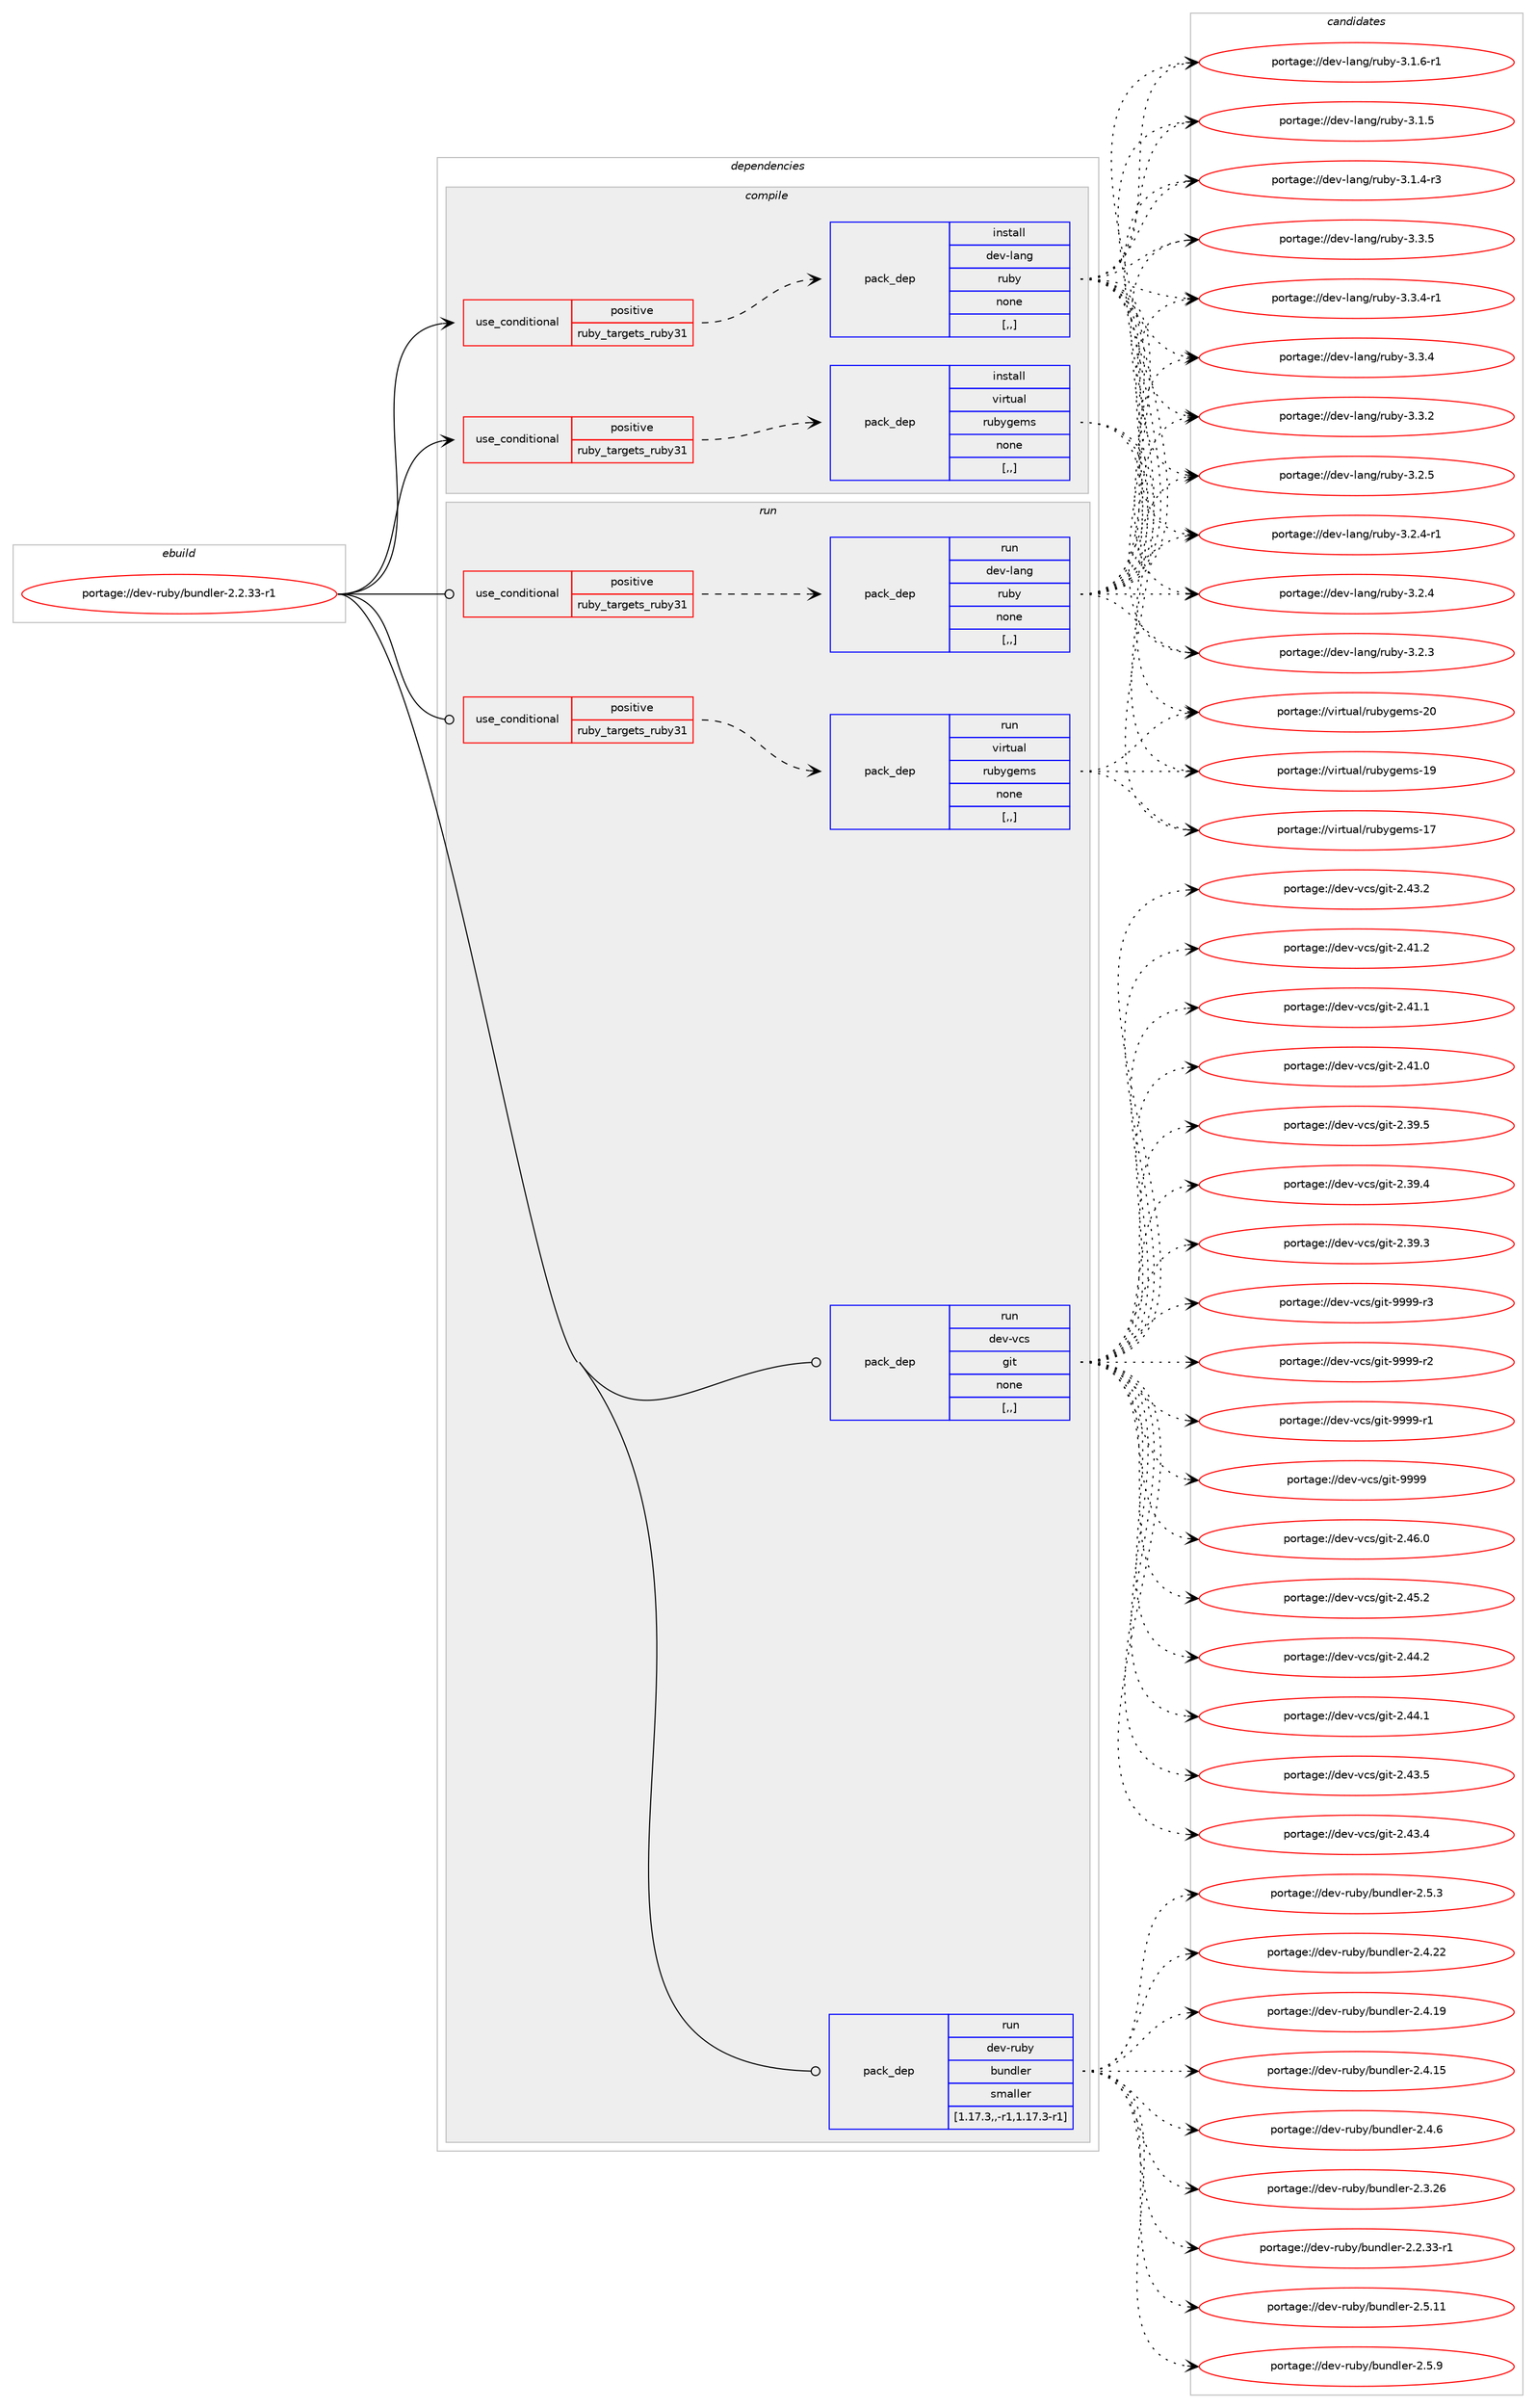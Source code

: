 digraph prolog {

# *************
# Graph options
# *************

newrank=true;
concentrate=true;
compound=true;
graph [rankdir=LR,fontname=Helvetica,fontsize=10,ranksep=1.5];#, ranksep=2.5, nodesep=0.2];
edge  [arrowhead=vee];
node  [fontname=Helvetica,fontsize=10];

# **********
# The ebuild
# **********

subgraph cluster_leftcol {
color=gray;
label=<<i>ebuild</i>>;
id [label="portage://dev-ruby/bundler-2.2.33-r1", color=red, width=4, href="../dev-ruby/bundler-2.2.33-r1.svg"];
}

# ****************
# The dependencies
# ****************

subgraph cluster_midcol {
color=gray;
label=<<i>dependencies</i>>;
subgraph cluster_compile {
fillcolor="#eeeeee";
style=filled;
label=<<i>compile</i>>;
subgraph cond176064 {
dependency674047 [label=<<TABLE BORDER="0" CELLBORDER="1" CELLSPACING="0" CELLPADDING="4"><TR><TD ROWSPAN="3" CELLPADDING="10">use_conditional</TD></TR><TR><TD>positive</TD></TR><TR><TD>ruby_targets_ruby31</TD></TR></TABLE>>, shape=none, color=red];
subgraph pack493098 {
dependency674048 [label=<<TABLE BORDER="0" CELLBORDER="1" CELLSPACING="0" CELLPADDING="4" WIDTH="220"><TR><TD ROWSPAN="6" CELLPADDING="30">pack_dep</TD></TR><TR><TD WIDTH="110">install</TD></TR><TR><TD>dev-lang</TD></TR><TR><TD>ruby</TD></TR><TR><TD>none</TD></TR><TR><TD>[,,]</TD></TR></TABLE>>, shape=none, color=blue];
}
dependency674047:e -> dependency674048:w [weight=20,style="dashed",arrowhead="vee"];
}
id:e -> dependency674047:w [weight=20,style="solid",arrowhead="vee"];
subgraph cond176065 {
dependency674049 [label=<<TABLE BORDER="0" CELLBORDER="1" CELLSPACING="0" CELLPADDING="4"><TR><TD ROWSPAN="3" CELLPADDING="10">use_conditional</TD></TR><TR><TD>positive</TD></TR><TR><TD>ruby_targets_ruby31</TD></TR></TABLE>>, shape=none, color=red];
subgraph pack493099 {
dependency674050 [label=<<TABLE BORDER="0" CELLBORDER="1" CELLSPACING="0" CELLPADDING="4" WIDTH="220"><TR><TD ROWSPAN="6" CELLPADDING="30">pack_dep</TD></TR><TR><TD WIDTH="110">install</TD></TR><TR><TD>virtual</TD></TR><TR><TD>rubygems</TD></TR><TR><TD>none</TD></TR><TR><TD>[,,]</TD></TR></TABLE>>, shape=none, color=blue];
}
dependency674049:e -> dependency674050:w [weight=20,style="dashed",arrowhead="vee"];
}
id:e -> dependency674049:w [weight=20,style="solid",arrowhead="vee"];
}
subgraph cluster_compileandrun {
fillcolor="#eeeeee";
style=filled;
label=<<i>compile and run</i>>;
}
subgraph cluster_run {
fillcolor="#eeeeee";
style=filled;
label=<<i>run</i>>;
subgraph cond176066 {
dependency674051 [label=<<TABLE BORDER="0" CELLBORDER="1" CELLSPACING="0" CELLPADDING="4"><TR><TD ROWSPAN="3" CELLPADDING="10">use_conditional</TD></TR><TR><TD>positive</TD></TR><TR><TD>ruby_targets_ruby31</TD></TR></TABLE>>, shape=none, color=red];
subgraph pack493100 {
dependency674052 [label=<<TABLE BORDER="0" CELLBORDER="1" CELLSPACING="0" CELLPADDING="4" WIDTH="220"><TR><TD ROWSPAN="6" CELLPADDING="30">pack_dep</TD></TR><TR><TD WIDTH="110">run</TD></TR><TR><TD>dev-lang</TD></TR><TR><TD>ruby</TD></TR><TR><TD>none</TD></TR><TR><TD>[,,]</TD></TR></TABLE>>, shape=none, color=blue];
}
dependency674051:e -> dependency674052:w [weight=20,style="dashed",arrowhead="vee"];
}
id:e -> dependency674051:w [weight=20,style="solid",arrowhead="odot"];
subgraph cond176067 {
dependency674053 [label=<<TABLE BORDER="0" CELLBORDER="1" CELLSPACING="0" CELLPADDING="4"><TR><TD ROWSPAN="3" CELLPADDING="10">use_conditional</TD></TR><TR><TD>positive</TD></TR><TR><TD>ruby_targets_ruby31</TD></TR></TABLE>>, shape=none, color=red];
subgraph pack493101 {
dependency674054 [label=<<TABLE BORDER="0" CELLBORDER="1" CELLSPACING="0" CELLPADDING="4" WIDTH="220"><TR><TD ROWSPAN="6" CELLPADDING="30">pack_dep</TD></TR><TR><TD WIDTH="110">run</TD></TR><TR><TD>virtual</TD></TR><TR><TD>rubygems</TD></TR><TR><TD>none</TD></TR><TR><TD>[,,]</TD></TR></TABLE>>, shape=none, color=blue];
}
dependency674053:e -> dependency674054:w [weight=20,style="dashed",arrowhead="vee"];
}
id:e -> dependency674053:w [weight=20,style="solid",arrowhead="odot"];
subgraph pack493102 {
dependency674055 [label=<<TABLE BORDER="0" CELLBORDER="1" CELLSPACING="0" CELLPADDING="4" WIDTH="220"><TR><TD ROWSPAN="6" CELLPADDING="30">pack_dep</TD></TR><TR><TD WIDTH="110">run</TD></TR><TR><TD>dev-vcs</TD></TR><TR><TD>git</TD></TR><TR><TD>none</TD></TR><TR><TD>[,,]</TD></TR></TABLE>>, shape=none, color=blue];
}
id:e -> dependency674055:w [weight=20,style="solid",arrowhead="odot"];
subgraph pack493103 {
dependency674056 [label=<<TABLE BORDER="0" CELLBORDER="1" CELLSPACING="0" CELLPADDING="4" WIDTH="220"><TR><TD ROWSPAN="6" CELLPADDING="30">pack_dep</TD></TR><TR><TD WIDTH="110">run</TD></TR><TR><TD>dev-ruby</TD></TR><TR><TD>bundler</TD></TR><TR><TD>smaller</TD></TR><TR><TD>[1.17.3,,-r1,1.17.3-r1]</TD></TR></TABLE>>, shape=none, color=blue];
}
id:e -> dependency674056:w [weight=20,style="solid",arrowhead="odot"];
}
}

# **************
# The candidates
# **************

subgraph cluster_choices {
rank=same;
color=gray;
label=<<i>candidates</i>>;

subgraph choice493098 {
color=black;
nodesep=1;
choice10010111845108971101034711411798121455146514653 [label="portage://dev-lang/ruby-3.3.5", color=red, width=4,href="../dev-lang/ruby-3.3.5.svg"];
choice100101118451089711010347114117981214551465146524511449 [label="portage://dev-lang/ruby-3.3.4-r1", color=red, width=4,href="../dev-lang/ruby-3.3.4-r1.svg"];
choice10010111845108971101034711411798121455146514652 [label="portage://dev-lang/ruby-3.3.4", color=red, width=4,href="../dev-lang/ruby-3.3.4.svg"];
choice10010111845108971101034711411798121455146514650 [label="portage://dev-lang/ruby-3.3.2", color=red, width=4,href="../dev-lang/ruby-3.3.2.svg"];
choice10010111845108971101034711411798121455146504653 [label="portage://dev-lang/ruby-3.2.5", color=red, width=4,href="../dev-lang/ruby-3.2.5.svg"];
choice100101118451089711010347114117981214551465046524511449 [label="portage://dev-lang/ruby-3.2.4-r1", color=red, width=4,href="../dev-lang/ruby-3.2.4-r1.svg"];
choice10010111845108971101034711411798121455146504652 [label="portage://dev-lang/ruby-3.2.4", color=red, width=4,href="../dev-lang/ruby-3.2.4.svg"];
choice10010111845108971101034711411798121455146504651 [label="portage://dev-lang/ruby-3.2.3", color=red, width=4,href="../dev-lang/ruby-3.2.3.svg"];
choice100101118451089711010347114117981214551464946544511449 [label="portage://dev-lang/ruby-3.1.6-r1", color=red, width=4,href="../dev-lang/ruby-3.1.6-r1.svg"];
choice10010111845108971101034711411798121455146494653 [label="portage://dev-lang/ruby-3.1.5", color=red, width=4,href="../dev-lang/ruby-3.1.5.svg"];
choice100101118451089711010347114117981214551464946524511451 [label="portage://dev-lang/ruby-3.1.4-r3", color=red, width=4,href="../dev-lang/ruby-3.1.4-r3.svg"];
dependency674048:e -> choice10010111845108971101034711411798121455146514653:w [style=dotted,weight="100"];
dependency674048:e -> choice100101118451089711010347114117981214551465146524511449:w [style=dotted,weight="100"];
dependency674048:e -> choice10010111845108971101034711411798121455146514652:w [style=dotted,weight="100"];
dependency674048:e -> choice10010111845108971101034711411798121455146514650:w [style=dotted,weight="100"];
dependency674048:e -> choice10010111845108971101034711411798121455146504653:w [style=dotted,weight="100"];
dependency674048:e -> choice100101118451089711010347114117981214551465046524511449:w [style=dotted,weight="100"];
dependency674048:e -> choice10010111845108971101034711411798121455146504652:w [style=dotted,weight="100"];
dependency674048:e -> choice10010111845108971101034711411798121455146504651:w [style=dotted,weight="100"];
dependency674048:e -> choice100101118451089711010347114117981214551464946544511449:w [style=dotted,weight="100"];
dependency674048:e -> choice10010111845108971101034711411798121455146494653:w [style=dotted,weight="100"];
dependency674048:e -> choice100101118451089711010347114117981214551464946524511451:w [style=dotted,weight="100"];
}
subgraph choice493099 {
color=black;
nodesep=1;
choice118105114116117971084711411798121103101109115455048 [label="portage://virtual/rubygems-20", color=red, width=4,href="../virtual/rubygems-20.svg"];
choice118105114116117971084711411798121103101109115454957 [label="portage://virtual/rubygems-19", color=red, width=4,href="../virtual/rubygems-19.svg"];
choice118105114116117971084711411798121103101109115454955 [label="portage://virtual/rubygems-17", color=red, width=4,href="../virtual/rubygems-17.svg"];
dependency674050:e -> choice118105114116117971084711411798121103101109115455048:w [style=dotted,weight="100"];
dependency674050:e -> choice118105114116117971084711411798121103101109115454957:w [style=dotted,weight="100"];
dependency674050:e -> choice118105114116117971084711411798121103101109115454955:w [style=dotted,weight="100"];
}
subgraph choice493100 {
color=black;
nodesep=1;
choice10010111845108971101034711411798121455146514653 [label="portage://dev-lang/ruby-3.3.5", color=red, width=4,href="../dev-lang/ruby-3.3.5.svg"];
choice100101118451089711010347114117981214551465146524511449 [label="portage://dev-lang/ruby-3.3.4-r1", color=red, width=4,href="../dev-lang/ruby-3.3.4-r1.svg"];
choice10010111845108971101034711411798121455146514652 [label="portage://dev-lang/ruby-3.3.4", color=red, width=4,href="../dev-lang/ruby-3.3.4.svg"];
choice10010111845108971101034711411798121455146514650 [label="portage://dev-lang/ruby-3.3.2", color=red, width=4,href="../dev-lang/ruby-3.3.2.svg"];
choice10010111845108971101034711411798121455146504653 [label="portage://dev-lang/ruby-3.2.5", color=red, width=4,href="../dev-lang/ruby-3.2.5.svg"];
choice100101118451089711010347114117981214551465046524511449 [label="portage://dev-lang/ruby-3.2.4-r1", color=red, width=4,href="../dev-lang/ruby-3.2.4-r1.svg"];
choice10010111845108971101034711411798121455146504652 [label="portage://dev-lang/ruby-3.2.4", color=red, width=4,href="../dev-lang/ruby-3.2.4.svg"];
choice10010111845108971101034711411798121455146504651 [label="portage://dev-lang/ruby-3.2.3", color=red, width=4,href="../dev-lang/ruby-3.2.3.svg"];
choice100101118451089711010347114117981214551464946544511449 [label="portage://dev-lang/ruby-3.1.6-r1", color=red, width=4,href="../dev-lang/ruby-3.1.6-r1.svg"];
choice10010111845108971101034711411798121455146494653 [label="portage://dev-lang/ruby-3.1.5", color=red, width=4,href="../dev-lang/ruby-3.1.5.svg"];
choice100101118451089711010347114117981214551464946524511451 [label="portage://dev-lang/ruby-3.1.4-r3", color=red, width=4,href="../dev-lang/ruby-3.1.4-r3.svg"];
dependency674052:e -> choice10010111845108971101034711411798121455146514653:w [style=dotted,weight="100"];
dependency674052:e -> choice100101118451089711010347114117981214551465146524511449:w [style=dotted,weight="100"];
dependency674052:e -> choice10010111845108971101034711411798121455146514652:w [style=dotted,weight="100"];
dependency674052:e -> choice10010111845108971101034711411798121455146514650:w [style=dotted,weight="100"];
dependency674052:e -> choice10010111845108971101034711411798121455146504653:w [style=dotted,weight="100"];
dependency674052:e -> choice100101118451089711010347114117981214551465046524511449:w [style=dotted,weight="100"];
dependency674052:e -> choice10010111845108971101034711411798121455146504652:w [style=dotted,weight="100"];
dependency674052:e -> choice10010111845108971101034711411798121455146504651:w [style=dotted,weight="100"];
dependency674052:e -> choice100101118451089711010347114117981214551464946544511449:w [style=dotted,weight="100"];
dependency674052:e -> choice10010111845108971101034711411798121455146494653:w [style=dotted,weight="100"];
dependency674052:e -> choice100101118451089711010347114117981214551464946524511451:w [style=dotted,weight="100"];
}
subgraph choice493101 {
color=black;
nodesep=1;
choice118105114116117971084711411798121103101109115455048 [label="portage://virtual/rubygems-20", color=red, width=4,href="../virtual/rubygems-20.svg"];
choice118105114116117971084711411798121103101109115454957 [label="portage://virtual/rubygems-19", color=red, width=4,href="../virtual/rubygems-19.svg"];
choice118105114116117971084711411798121103101109115454955 [label="portage://virtual/rubygems-17", color=red, width=4,href="../virtual/rubygems-17.svg"];
dependency674054:e -> choice118105114116117971084711411798121103101109115455048:w [style=dotted,weight="100"];
dependency674054:e -> choice118105114116117971084711411798121103101109115454957:w [style=dotted,weight="100"];
dependency674054:e -> choice118105114116117971084711411798121103101109115454955:w [style=dotted,weight="100"];
}
subgraph choice493102 {
color=black;
nodesep=1;
choice10010111845118991154710310511645575757574511451 [label="portage://dev-vcs/git-9999-r3", color=red, width=4,href="../dev-vcs/git-9999-r3.svg"];
choice10010111845118991154710310511645575757574511450 [label="portage://dev-vcs/git-9999-r2", color=red, width=4,href="../dev-vcs/git-9999-r2.svg"];
choice10010111845118991154710310511645575757574511449 [label="portage://dev-vcs/git-9999-r1", color=red, width=4,href="../dev-vcs/git-9999-r1.svg"];
choice1001011184511899115471031051164557575757 [label="portage://dev-vcs/git-9999", color=red, width=4,href="../dev-vcs/git-9999.svg"];
choice10010111845118991154710310511645504652544648 [label="portage://dev-vcs/git-2.46.0", color=red, width=4,href="../dev-vcs/git-2.46.0.svg"];
choice10010111845118991154710310511645504652534650 [label="portage://dev-vcs/git-2.45.2", color=red, width=4,href="../dev-vcs/git-2.45.2.svg"];
choice10010111845118991154710310511645504652524650 [label="portage://dev-vcs/git-2.44.2", color=red, width=4,href="../dev-vcs/git-2.44.2.svg"];
choice10010111845118991154710310511645504652524649 [label="portage://dev-vcs/git-2.44.1", color=red, width=4,href="../dev-vcs/git-2.44.1.svg"];
choice10010111845118991154710310511645504652514653 [label="portage://dev-vcs/git-2.43.5", color=red, width=4,href="../dev-vcs/git-2.43.5.svg"];
choice10010111845118991154710310511645504652514652 [label="portage://dev-vcs/git-2.43.4", color=red, width=4,href="../dev-vcs/git-2.43.4.svg"];
choice10010111845118991154710310511645504652514650 [label="portage://dev-vcs/git-2.43.2", color=red, width=4,href="../dev-vcs/git-2.43.2.svg"];
choice10010111845118991154710310511645504652494650 [label="portage://dev-vcs/git-2.41.2", color=red, width=4,href="../dev-vcs/git-2.41.2.svg"];
choice10010111845118991154710310511645504652494649 [label="portage://dev-vcs/git-2.41.1", color=red, width=4,href="../dev-vcs/git-2.41.1.svg"];
choice10010111845118991154710310511645504652494648 [label="portage://dev-vcs/git-2.41.0", color=red, width=4,href="../dev-vcs/git-2.41.0.svg"];
choice10010111845118991154710310511645504651574653 [label="portage://dev-vcs/git-2.39.5", color=red, width=4,href="../dev-vcs/git-2.39.5.svg"];
choice10010111845118991154710310511645504651574652 [label="portage://dev-vcs/git-2.39.4", color=red, width=4,href="../dev-vcs/git-2.39.4.svg"];
choice10010111845118991154710310511645504651574651 [label="portage://dev-vcs/git-2.39.3", color=red, width=4,href="../dev-vcs/git-2.39.3.svg"];
dependency674055:e -> choice10010111845118991154710310511645575757574511451:w [style=dotted,weight="100"];
dependency674055:e -> choice10010111845118991154710310511645575757574511450:w [style=dotted,weight="100"];
dependency674055:e -> choice10010111845118991154710310511645575757574511449:w [style=dotted,weight="100"];
dependency674055:e -> choice1001011184511899115471031051164557575757:w [style=dotted,weight="100"];
dependency674055:e -> choice10010111845118991154710310511645504652544648:w [style=dotted,weight="100"];
dependency674055:e -> choice10010111845118991154710310511645504652534650:w [style=dotted,weight="100"];
dependency674055:e -> choice10010111845118991154710310511645504652524650:w [style=dotted,weight="100"];
dependency674055:e -> choice10010111845118991154710310511645504652524649:w [style=dotted,weight="100"];
dependency674055:e -> choice10010111845118991154710310511645504652514653:w [style=dotted,weight="100"];
dependency674055:e -> choice10010111845118991154710310511645504652514652:w [style=dotted,weight="100"];
dependency674055:e -> choice10010111845118991154710310511645504652514650:w [style=dotted,weight="100"];
dependency674055:e -> choice10010111845118991154710310511645504652494650:w [style=dotted,weight="100"];
dependency674055:e -> choice10010111845118991154710310511645504652494649:w [style=dotted,weight="100"];
dependency674055:e -> choice10010111845118991154710310511645504652494648:w [style=dotted,weight="100"];
dependency674055:e -> choice10010111845118991154710310511645504651574653:w [style=dotted,weight="100"];
dependency674055:e -> choice10010111845118991154710310511645504651574652:w [style=dotted,weight="100"];
dependency674055:e -> choice10010111845118991154710310511645504651574651:w [style=dotted,weight="100"];
}
subgraph choice493103 {
color=black;
nodesep=1;
choice1001011184511411798121479811711010010810111445504653464949 [label="portage://dev-ruby/bundler-2.5.11", color=red, width=4,href="../dev-ruby/bundler-2.5.11.svg"];
choice10010111845114117981214798117110100108101114455046534657 [label="portage://dev-ruby/bundler-2.5.9", color=red, width=4,href="../dev-ruby/bundler-2.5.9.svg"];
choice10010111845114117981214798117110100108101114455046534651 [label="portage://dev-ruby/bundler-2.5.3", color=red, width=4,href="../dev-ruby/bundler-2.5.3.svg"];
choice1001011184511411798121479811711010010810111445504652465050 [label="portage://dev-ruby/bundler-2.4.22", color=red, width=4,href="../dev-ruby/bundler-2.4.22.svg"];
choice1001011184511411798121479811711010010810111445504652464957 [label="portage://dev-ruby/bundler-2.4.19", color=red, width=4,href="../dev-ruby/bundler-2.4.19.svg"];
choice1001011184511411798121479811711010010810111445504652464953 [label="portage://dev-ruby/bundler-2.4.15", color=red, width=4,href="../dev-ruby/bundler-2.4.15.svg"];
choice10010111845114117981214798117110100108101114455046524654 [label="portage://dev-ruby/bundler-2.4.6", color=red, width=4,href="../dev-ruby/bundler-2.4.6.svg"];
choice1001011184511411798121479811711010010810111445504651465054 [label="portage://dev-ruby/bundler-2.3.26", color=red, width=4,href="../dev-ruby/bundler-2.3.26.svg"];
choice10010111845114117981214798117110100108101114455046504651514511449 [label="portage://dev-ruby/bundler-2.2.33-r1", color=red, width=4,href="../dev-ruby/bundler-2.2.33-r1.svg"];
dependency674056:e -> choice1001011184511411798121479811711010010810111445504653464949:w [style=dotted,weight="100"];
dependency674056:e -> choice10010111845114117981214798117110100108101114455046534657:w [style=dotted,weight="100"];
dependency674056:e -> choice10010111845114117981214798117110100108101114455046534651:w [style=dotted,weight="100"];
dependency674056:e -> choice1001011184511411798121479811711010010810111445504652465050:w [style=dotted,weight="100"];
dependency674056:e -> choice1001011184511411798121479811711010010810111445504652464957:w [style=dotted,weight="100"];
dependency674056:e -> choice1001011184511411798121479811711010010810111445504652464953:w [style=dotted,weight="100"];
dependency674056:e -> choice10010111845114117981214798117110100108101114455046524654:w [style=dotted,weight="100"];
dependency674056:e -> choice1001011184511411798121479811711010010810111445504651465054:w [style=dotted,weight="100"];
dependency674056:e -> choice10010111845114117981214798117110100108101114455046504651514511449:w [style=dotted,weight="100"];
}
}

}
